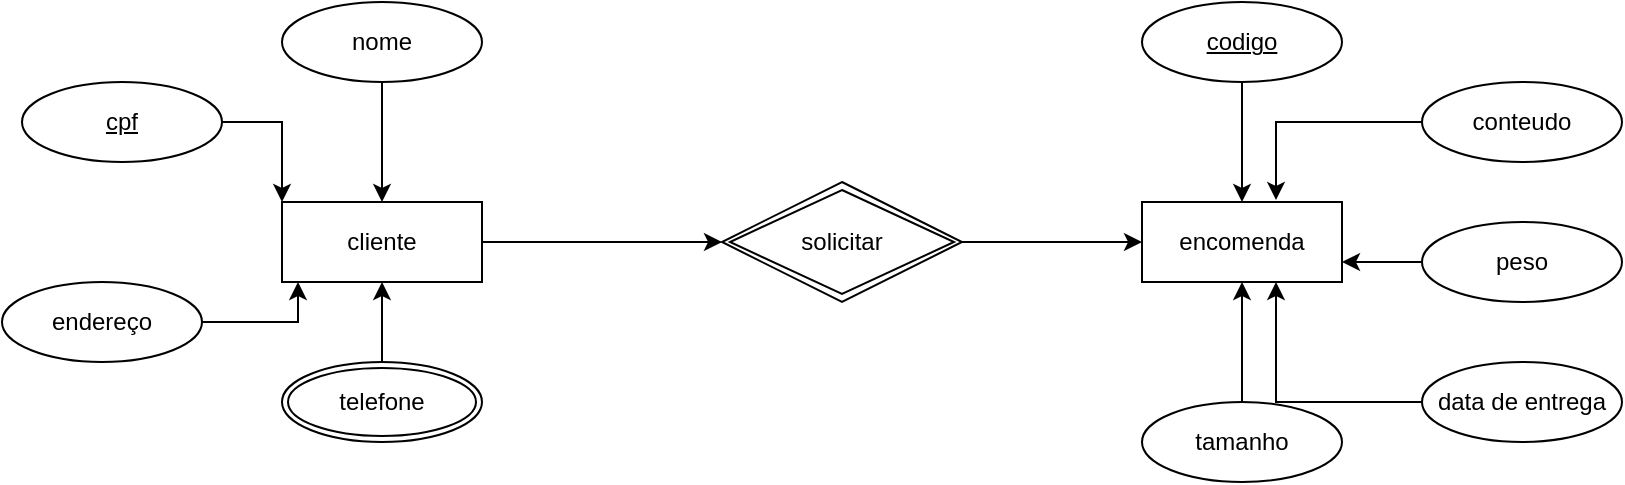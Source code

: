 <mxfile version="24.2.0" type="device">
  <diagram id="1s1Z1T5XyOg-apAN_zXd" name="Página-1">
    <mxGraphModel dx="1120" dy="529" grid="1" gridSize="10" guides="1" tooltips="1" connect="1" arrows="1" fold="1" page="1" pageScale="1" pageWidth="827" pageHeight="1169" math="0" shadow="0">
      <root>
        <mxCell id="0" />
        <mxCell id="1" parent="0" />
        <mxCell id="Le9N4ThnLDxdJiuXiQCw-1" value="encomenda" style="whiteSpace=wrap;html=1;align=center;" vertex="1" parent="1">
          <mxGeometry x="620" y="260" width="100" height="40" as="geometry" />
        </mxCell>
        <mxCell id="Le9N4ThnLDxdJiuXiQCw-23" style="edgeStyle=orthogonalEdgeStyle;rounded=0;orthogonalLoop=1;jettySize=auto;html=1;entryX=0;entryY=0.5;entryDx=0;entryDy=0;" edge="1" parent="1" source="Le9N4ThnLDxdJiuXiQCw-2" target="Le9N4ThnLDxdJiuXiQCw-22">
          <mxGeometry relative="1" as="geometry" />
        </mxCell>
        <mxCell id="Le9N4ThnLDxdJiuXiQCw-2" value="cliente" style="whiteSpace=wrap;html=1;align=center;" vertex="1" parent="1">
          <mxGeometry x="190" y="260" width="100" height="40" as="geometry" />
        </mxCell>
        <mxCell id="Le9N4ThnLDxdJiuXiQCw-13" style="edgeStyle=orthogonalEdgeStyle;rounded=0;orthogonalLoop=1;jettySize=auto;html=1;entryX=0.5;entryY=1;entryDx=0;entryDy=0;" edge="1" parent="1" source="Le9N4ThnLDxdJiuXiQCw-3" target="Le9N4ThnLDxdJiuXiQCw-1">
          <mxGeometry relative="1" as="geometry" />
        </mxCell>
        <mxCell id="Le9N4ThnLDxdJiuXiQCw-3" value="tamanho" style="ellipse;whiteSpace=wrap;html=1;align=center;" vertex="1" parent="1">
          <mxGeometry x="620" y="360" width="100" height="40" as="geometry" />
        </mxCell>
        <mxCell id="Le9N4ThnLDxdJiuXiQCw-17" style="edgeStyle=orthogonalEdgeStyle;rounded=0;orthogonalLoop=1;jettySize=auto;html=1;" edge="1" parent="1" source="Le9N4ThnLDxdJiuXiQCw-4" target="Le9N4ThnLDxdJiuXiQCw-1">
          <mxGeometry relative="1" as="geometry" />
        </mxCell>
        <mxCell id="Le9N4ThnLDxdJiuXiQCw-4" value="&lt;u&gt;codigo&lt;/u&gt;" style="ellipse;whiteSpace=wrap;html=1;align=center;" vertex="1" parent="1">
          <mxGeometry x="620" y="160" width="100" height="40" as="geometry" />
        </mxCell>
        <mxCell id="Le9N4ThnLDxdJiuXiQCw-6" value="endereço" style="ellipse;whiteSpace=wrap;html=1;align=center;" vertex="1" parent="1">
          <mxGeometry x="50" y="300" width="100" height="40" as="geometry" />
        </mxCell>
        <mxCell id="Le9N4ThnLDxdJiuXiQCw-20" style="edgeStyle=orthogonalEdgeStyle;rounded=0;orthogonalLoop=1;jettySize=auto;html=1;entryX=0;entryY=0;entryDx=0;entryDy=0;" edge="1" parent="1" source="Le9N4ThnLDxdJiuXiQCw-7" target="Le9N4ThnLDxdJiuXiQCw-2">
          <mxGeometry relative="1" as="geometry" />
        </mxCell>
        <mxCell id="Le9N4ThnLDxdJiuXiQCw-7" value="&lt;u&gt;cpf&lt;/u&gt;" style="ellipse;whiteSpace=wrap;html=1;align=center;" vertex="1" parent="1">
          <mxGeometry x="60" y="200" width="100" height="40" as="geometry" />
        </mxCell>
        <mxCell id="Le9N4ThnLDxdJiuXiQCw-21" style="edgeStyle=orthogonalEdgeStyle;rounded=0;orthogonalLoop=1;jettySize=auto;html=1;" edge="1" parent="1" source="Le9N4ThnLDxdJiuXiQCw-8" target="Le9N4ThnLDxdJiuXiQCw-2">
          <mxGeometry relative="1" as="geometry" />
        </mxCell>
        <mxCell id="Le9N4ThnLDxdJiuXiQCw-8" value="nome" style="ellipse;whiteSpace=wrap;html=1;align=center;" vertex="1" parent="1">
          <mxGeometry x="190" y="160" width="100" height="40" as="geometry" />
        </mxCell>
        <mxCell id="Le9N4ThnLDxdJiuXiQCw-18" style="edgeStyle=orthogonalEdgeStyle;rounded=0;orthogonalLoop=1;jettySize=auto;html=1;entryX=0.5;entryY=1;entryDx=0;entryDy=0;" edge="1" parent="1" source="Le9N4ThnLDxdJiuXiQCw-9" target="Le9N4ThnLDxdJiuXiQCw-2">
          <mxGeometry relative="1" as="geometry" />
        </mxCell>
        <mxCell id="Le9N4ThnLDxdJiuXiQCw-9" value="telefone" style="ellipse;shape=doubleEllipse;margin=3;whiteSpace=wrap;html=1;align=center;" vertex="1" parent="1">
          <mxGeometry x="190" y="340" width="100" height="40" as="geometry" />
        </mxCell>
        <mxCell id="Le9N4ThnLDxdJiuXiQCw-10" value="data de entrega" style="ellipse;whiteSpace=wrap;html=1;align=center;" vertex="1" parent="1">
          <mxGeometry x="760" y="340" width="100" height="40" as="geometry" />
        </mxCell>
        <mxCell id="Le9N4ThnLDxdJiuXiQCw-15" style="edgeStyle=orthogonalEdgeStyle;rounded=0;orthogonalLoop=1;jettySize=auto;html=1;entryX=1;entryY=0.75;entryDx=0;entryDy=0;" edge="1" parent="1" source="Le9N4ThnLDxdJiuXiQCw-11" target="Le9N4ThnLDxdJiuXiQCw-1">
          <mxGeometry relative="1" as="geometry" />
        </mxCell>
        <mxCell id="Le9N4ThnLDxdJiuXiQCw-11" value="peso" style="ellipse;whiteSpace=wrap;html=1;align=center;" vertex="1" parent="1">
          <mxGeometry x="760" y="270" width="100" height="40" as="geometry" />
        </mxCell>
        <mxCell id="Le9N4ThnLDxdJiuXiQCw-12" value="conteudo" style="ellipse;whiteSpace=wrap;html=1;align=center;" vertex="1" parent="1">
          <mxGeometry x="760" y="200" width="100" height="40" as="geometry" />
        </mxCell>
        <mxCell id="Le9N4ThnLDxdJiuXiQCw-14" style="edgeStyle=orthogonalEdgeStyle;rounded=0;orthogonalLoop=1;jettySize=auto;html=1;entryX=0.67;entryY=1;entryDx=0;entryDy=0;entryPerimeter=0;" edge="1" parent="1" source="Le9N4ThnLDxdJiuXiQCw-10" target="Le9N4ThnLDxdJiuXiQCw-1">
          <mxGeometry relative="1" as="geometry" />
        </mxCell>
        <mxCell id="Le9N4ThnLDxdJiuXiQCw-16" style="edgeStyle=orthogonalEdgeStyle;rounded=0;orthogonalLoop=1;jettySize=auto;html=1;entryX=0.67;entryY=-0.025;entryDx=0;entryDy=0;entryPerimeter=0;" edge="1" parent="1" source="Le9N4ThnLDxdJiuXiQCw-12" target="Le9N4ThnLDxdJiuXiQCw-1">
          <mxGeometry relative="1" as="geometry" />
        </mxCell>
        <mxCell id="Le9N4ThnLDxdJiuXiQCw-19" style="edgeStyle=orthogonalEdgeStyle;rounded=0;orthogonalLoop=1;jettySize=auto;html=1;entryX=0.08;entryY=1;entryDx=0;entryDy=0;entryPerimeter=0;" edge="1" parent="1" source="Le9N4ThnLDxdJiuXiQCw-6" target="Le9N4ThnLDxdJiuXiQCw-2">
          <mxGeometry relative="1" as="geometry" />
        </mxCell>
        <mxCell id="Le9N4ThnLDxdJiuXiQCw-24" style="edgeStyle=orthogonalEdgeStyle;rounded=0;orthogonalLoop=1;jettySize=auto;html=1;entryX=0;entryY=0.5;entryDx=0;entryDy=0;" edge="1" parent="1" source="Le9N4ThnLDxdJiuXiQCw-22" target="Le9N4ThnLDxdJiuXiQCw-1">
          <mxGeometry relative="1" as="geometry" />
        </mxCell>
        <mxCell id="Le9N4ThnLDxdJiuXiQCw-22" value="solicitar" style="shape=rhombus;double=1;perimeter=rhombusPerimeter;whiteSpace=wrap;html=1;align=center;" vertex="1" parent="1">
          <mxGeometry x="410" y="250" width="120" height="60" as="geometry" />
        </mxCell>
      </root>
    </mxGraphModel>
  </diagram>
</mxfile>
